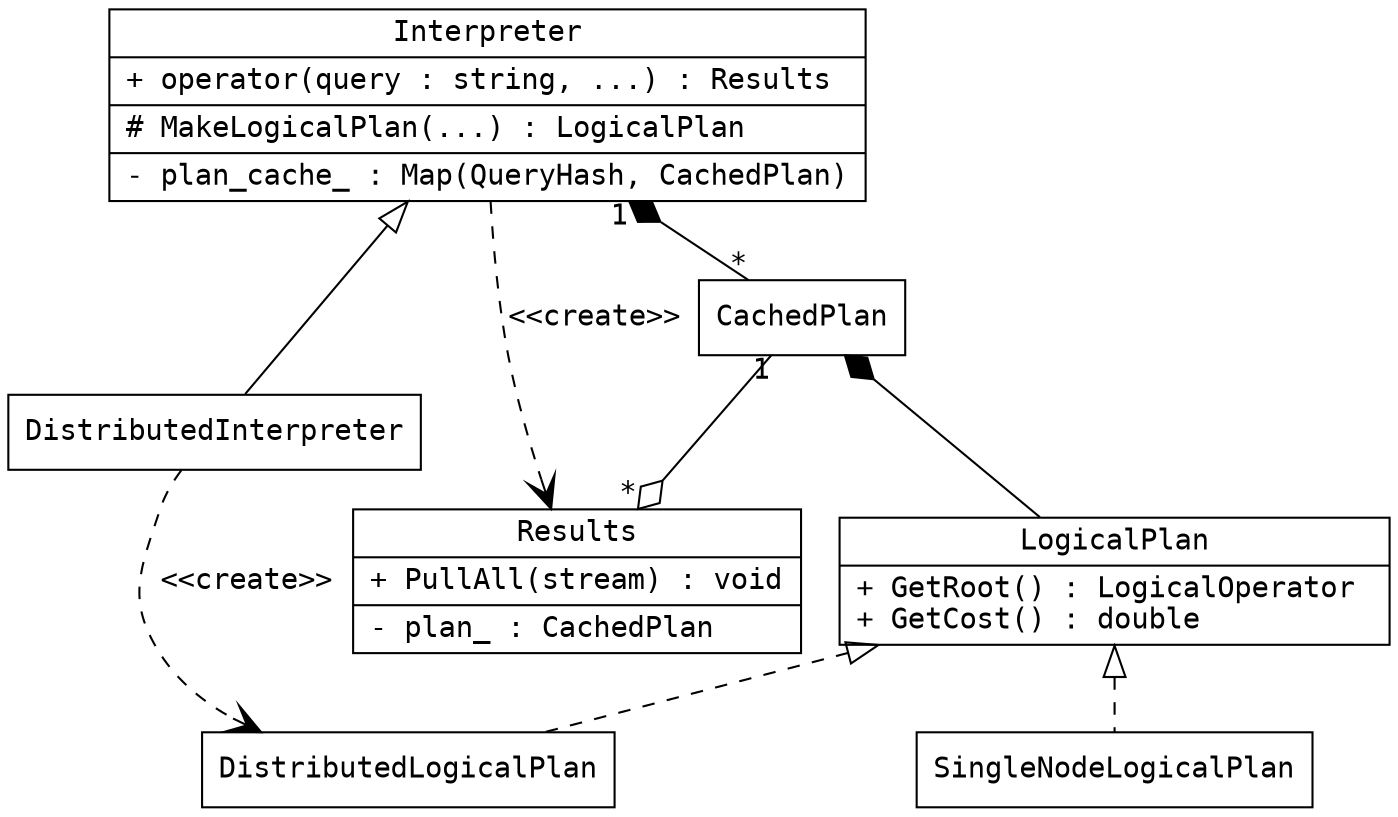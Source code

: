 digraph interpreter {
  node [fontname="dejavusansmono"]
  edge [fontname="dejavusansmono"]
  node [shape=record]
  edge [dir=back,arrowtail=empty,arrowsize=1.5]
  Interpreter [label="{\N|+ operator(query : string, ...) : Results\l|
                      # MakeLogicalPlan(...) : LogicalPlan\l|
                      - plan_cache_ : Map(QueryHash, CachedPlan)\l}"]
  Interpreter -> DistributedInterpreter
  Results [label="{\N|+ PullAll(stream) : void\l|- plan_ : CachedPlan\l}"]
  Interpreter -> Results
    [dir=forward,style=dashed,arrowhead=open,label="<<create>>"]
  CachedPlan -> Results
    [dir=forward,arrowhead=odiamond,taillabel="1",headlabel="*"]
  Interpreter -> CachedPlan [arrowtail=diamond,taillabel="1",headlabel="*"]
  CachedPlan -> LogicalPlan [arrowtail=diamond]
  LogicalPlan [label="{\N|+ GetRoot() : LogicalOperator
                      \l+ GetCost() : double\l}"]
  LogicalPlan -> SingleNodeLogicalPlan [style=dashed]
  LogicalPlan -> DistributedLogicalPlan [style=dashed]
  DistributedInterpreter -> DistributedLogicalPlan
    [dir=forward,style=dashed,arrowhead=open,label="<<create>>"]
}
